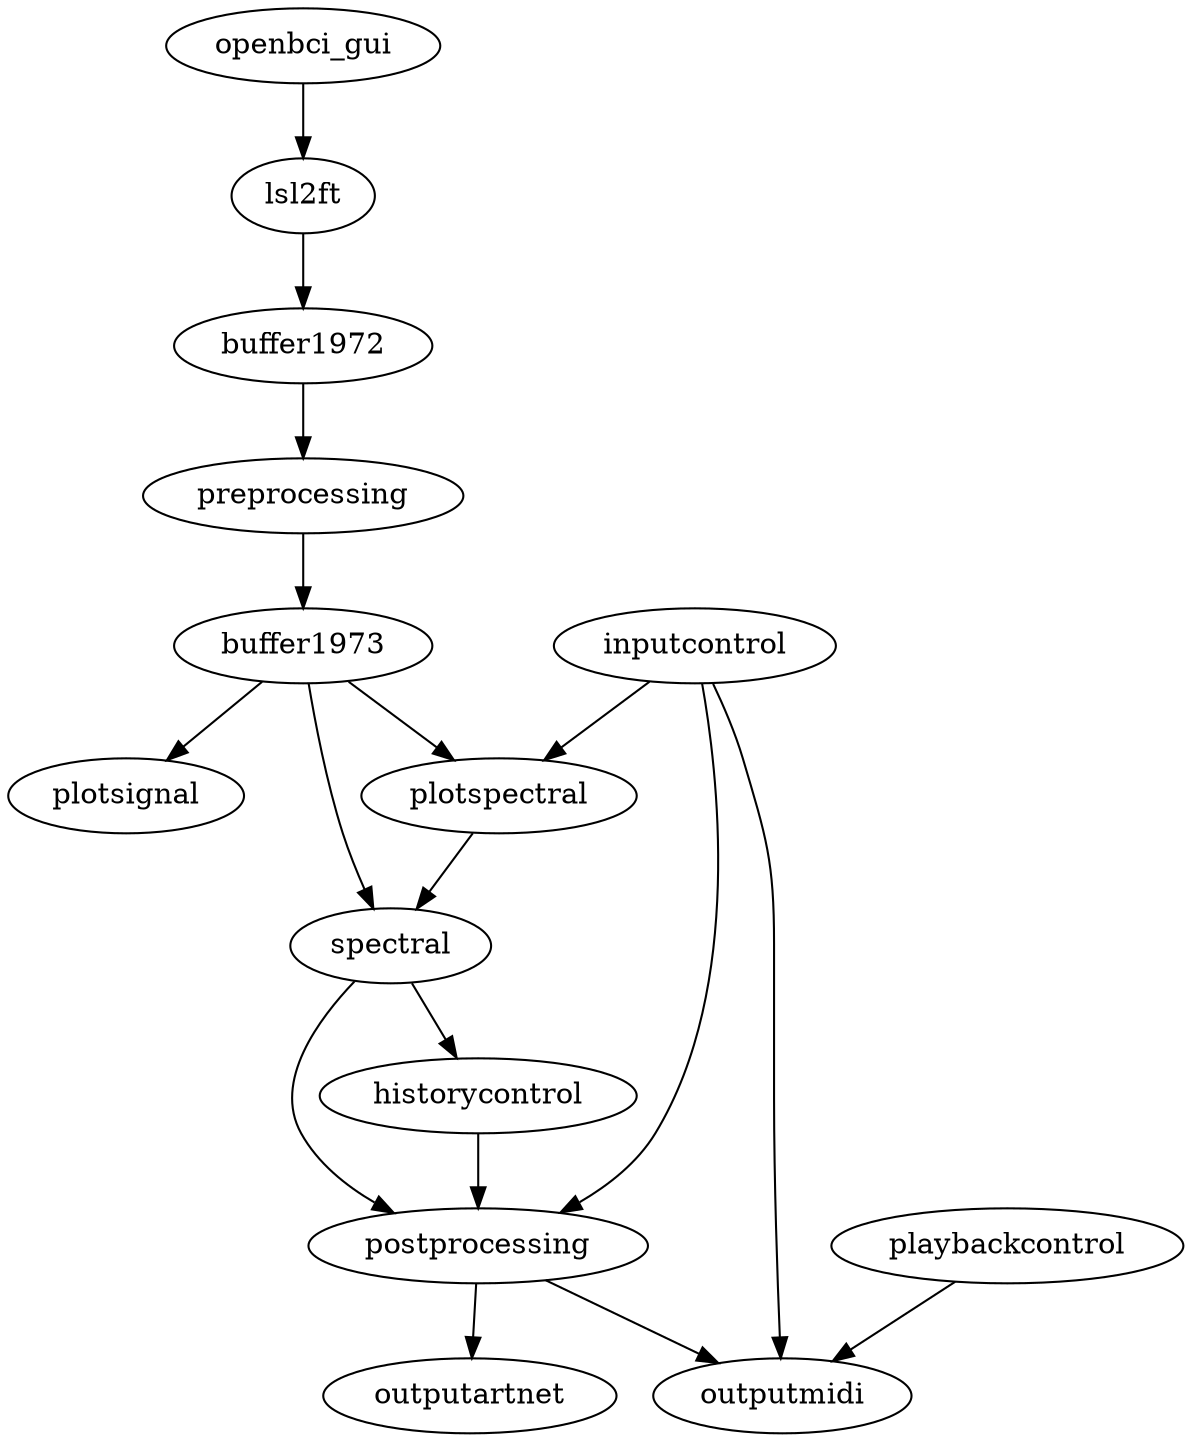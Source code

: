# To convert this into a bitmap representation, do this
#   dot -Tpng -o patch.png patch.dot
#
digraph {
  openbci_gui -> lsl2ft;
  lsl2ft -> buffer1972 -> preprocessing -> buffer1973;
  buffer1973 -> plotsignal;
  buffer1973 -> plotspectral;
  buffer1973 -> spectral;
  inputcontrol -> plotspectral;
  inputcontrol -> postprocessing;
  plotspectral -> spectral;
  inputcontrol -> outputmidi;
  spectral -> historycontrol;
  spectral -> postprocessing;
  historycontrol -> postprocessing;
  playbackcontrol -> outputmidi;
  postprocessing -> outputmidi;
  postprocessing -> outputartnet;
}
